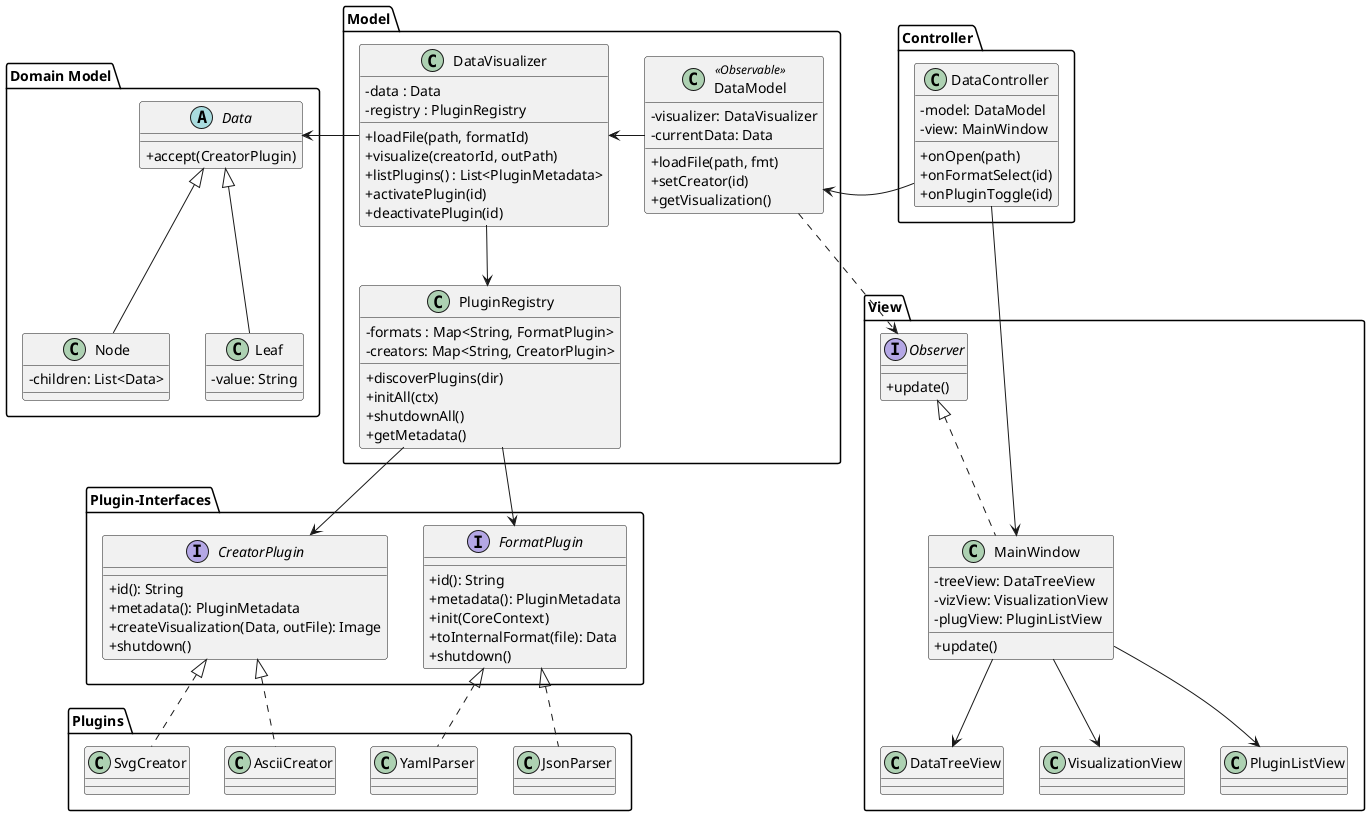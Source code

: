 @startuml
skinparam classAttributeIconSize 0

package "Model" {
  class DataVisualizer {
	- data : Data
	- registry : PluginRegistry
	+ loadFile(path, formatId)
	+ visualize(creatorId, outPath)
	+ listPlugins() : List<PluginMetadata>
	+ activatePlugin(id)
	+ deactivatePlugin(id)
  }

  class PluginRegistry {
	- formats : Map<String, FormatPlugin>
	- creators: Map<String, CreatorPlugin>
	+ discoverPlugins(dir)
	+ initAll(ctx)
	+ shutdownAll()
	+ getMetadata()
  }

  class DataModel <<Observable>> {
	- visualizer: DataVisualizer
	- currentData: Data
	+ loadFile(path, fmt)
	+ setCreator(id)
	+ getVisualization()
  }
}

package "Domain Model" {
  abstract class Data {
	+ accept(CreatorPlugin)
  }
  class Node {
	- children: List<Data>
  }
  class Leaf {
	- value: String
  }
  Data <|-- Node
  Data <|-- Leaf
}

package "Plugin-Interfaces" {
  interface FormatPlugin {
	+ id(): String
	+ metadata(): PluginMetadata
	+ init(CoreContext)
	+ toInternalFormat(file): Data
	+ shutdown()
  }
  interface CreatorPlugin {
	+ id(): String
	+ metadata(): PluginMetadata
	+ createVisualization(Data, outFile): Image
	+ shutdown()
  }
}

package "View" {
  interface Observer {
	+ update()
  }

  class MainWindow implements Observer {
	- treeView: DataTreeView
	- vizView: VisualizationView
	- plugView: PluginListView
	+ update()
  }

  class DataTreeView
  class VisualizationView
  class PluginListView
}

package "Controller" {
  class DataController {
	- model: DataModel
	- view: MainWindow
	+ onOpen(path)
	+ onFormatSelect(id)
	+ onPluginToggle(id)
  }
}

package "Plugins" {
  class JsonParser
  class YamlParser
  class AsciiCreator
  class SvgCreator
  FormatPlugin <|.. JsonParser
  FormatPlugin <|.. YamlParser
  CreatorPlugin <|.. AsciiCreator
  CreatorPlugin <|.. SvgCreator
}

'--- Beziehungen ---
DataVisualizer --> PluginRegistry
DataVisualizer -l-> Data
PluginRegistry --> FormatPlugin
PluginRegistry --> CreatorPlugin

DataModel -l-> DataVisualizer
DataModel ..> Observer

MainWindow --> DataTreeView
MainWindow --> VisualizationView
MainWindow --> PluginListView

MainWindow <-u- DataController
DataController -l-> DataModel

@enduml
